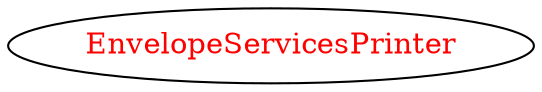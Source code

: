 digraph dependencyGraph {
 concentrate=true;
 ranksep="2.0";
 rankdir="LR"; 
 splines="ortho";
"EnvelopeServicesPrinter" [fontcolor="red"];
}